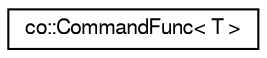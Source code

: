 digraph G
{
  edge [fontname="FreeSans",fontsize="10",labelfontname="FreeSans",labelfontsize="10"];
  node [fontname="FreeSans",fontsize="10",shape=record];
  rankdir="LR";
  Node1 [label="co::CommandFunc\< T \>",height=0.2,width=0.4,color="black", fillcolor="white", style="filled",URL="$classco_1_1CommandFunc.html",tooltip="A wrapper to register a function callback on an object instance."];
}
